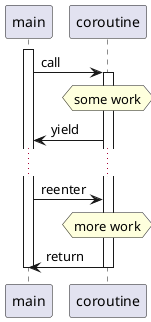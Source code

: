 @startuml
activate main
main->coroutine : call
activate coroutine
hnote  over coroutine: some work
coroutine-> main : yield
... 
main-> coroutine : reenter
hnote  over coroutine: more work
coroutine->main : return
deactivate coroutine
deactivate main
@enduml
